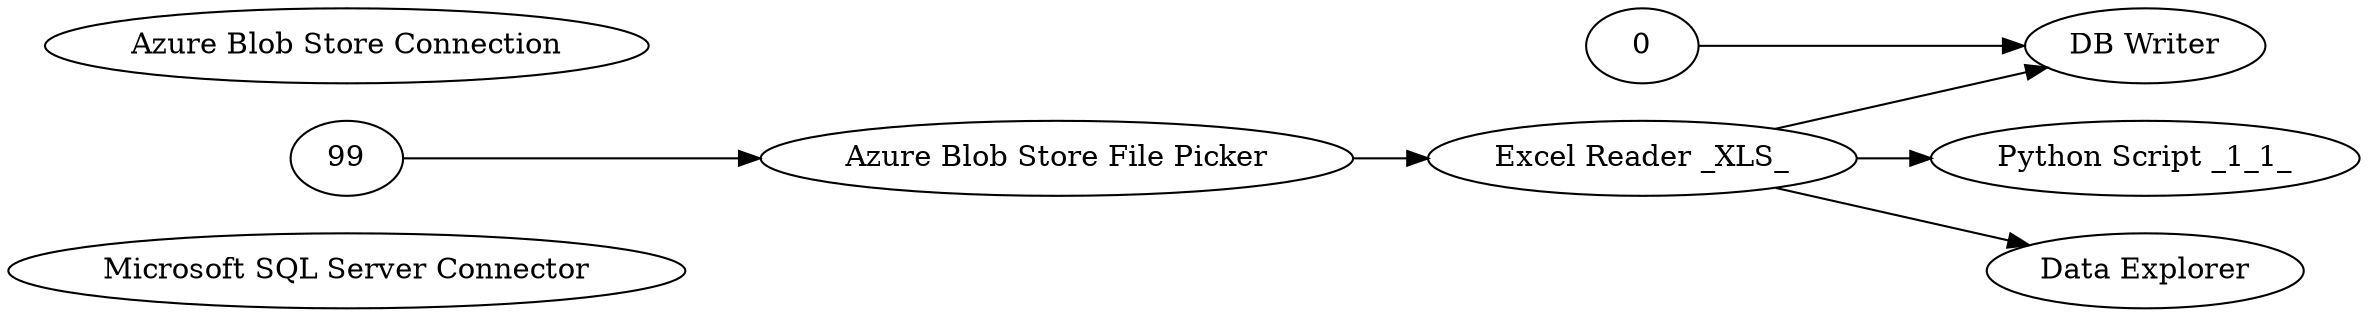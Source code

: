 digraph {
	91 [label="Microsoft SQL Server Connector"]
	3 [label="Excel Reader _XLS_"]
	8 [label="DB Writer"]
	10 [label="Python Script _1_1_"]
	15 [label="Data Explorer"]
	97 [label="Azure Blob Store File Picker"]
	16 [label="Azure Blob Store Connection"]
	0 -> 8
	3 -> 10
	3 -> 8
	3 -> 15
	97 -> 3
	99 -> 97
	rankdir=LR
}
